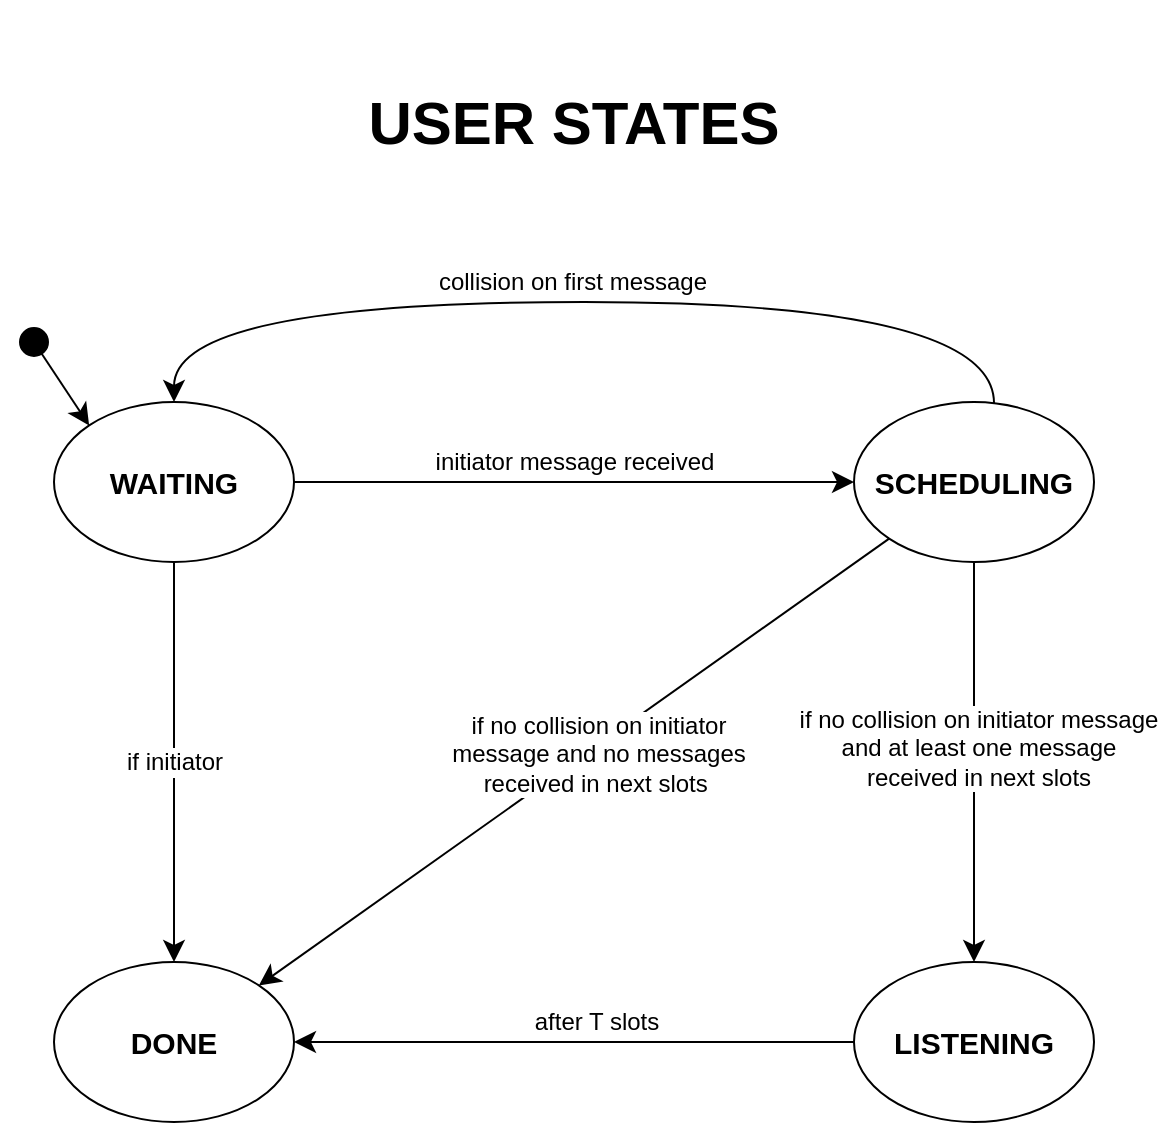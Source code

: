 <mxfile version="11.3.0" type="device" pages="1"><diagram id="B8T460zFQvx8GVhW7jnR" name="Page-1"><mxGraphModel dx="1076" dy="768" grid="1" gridSize="10" guides="1" tooltips="1" connect="1" arrows="1" fold="1" page="1" pageScale="1" pageWidth="2339" pageHeight="3300" math="0" shadow="0"><root><mxCell id="0"/><mxCell id="1" parent="0"/><mxCell id="Bd56KC_fcDEm0WZMGaIm-6" value="&lt;font style=&quot;font-size: 12px&quot;&gt;initiator message received&lt;/font&gt;" style="edgeStyle=orthogonalEdgeStyle;rounded=0;orthogonalLoop=1;jettySize=auto;html=1;entryX=0;entryY=0.5;entryDx=0;entryDy=0;curved=1;fontSize=12;endSize=8;" parent="1" source="Bd56KC_fcDEm0WZMGaIm-1" target="Bd56KC_fcDEm0WZMGaIm-3" edge="1"><mxGeometry y="10" relative="1" as="geometry"><Array as="points"><mxPoint x="390" y="280"/><mxPoint x="390" y="280"/></Array><mxPoint as="offset"/></mxGeometry></mxCell><mxCell id="Bd56KC_fcDEm0WZMGaIm-7" value="if initiator" style="edgeStyle=orthogonalEdgeStyle;rounded=0;orthogonalLoop=1;jettySize=auto;html=1;fontSize=12;endSize=8;" parent="1" source="Bd56KC_fcDEm0WZMGaIm-1" target="Bd56KC_fcDEm0WZMGaIm-4" edge="1"><mxGeometry relative="1" as="geometry"/></mxCell><mxCell id="Bd56KC_fcDEm0WZMGaIm-1" value="&lt;b&gt;&lt;font style=&quot;font-size: 15px&quot;&gt;WAITING&lt;/font&gt;&lt;/b&gt;" style="ellipse;whiteSpace=wrap;html=1;fontSize=12;" parent="1" vertex="1"><mxGeometry x="140" y="240" width="120" height="80" as="geometry"/></mxCell><mxCell id="Bd56KC_fcDEm0WZMGaIm-14" style="edgeStyle=none;rounded=0;orthogonalLoop=1;jettySize=auto;html=1;entryX=1;entryY=0.5;entryDx=0;entryDy=0;fontSize=12;endSize=8;" parent="1" source="Bd56KC_fcDEm0WZMGaIm-2" target="Bd56KC_fcDEm0WZMGaIm-4" edge="1"><mxGeometry relative="1" as="geometry"/></mxCell><mxCell id="Bd56KC_fcDEm0WZMGaIm-15" value="after T slots" style="text;html=1;resizable=0;points=[];align=center;verticalAlign=middle;labelBackgroundColor=#ffffff;fontSize=12;" parent="Bd56KC_fcDEm0WZMGaIm-14" vertex="1" connectable="0"><mxGeometry x="-0.159" relative="1" as="geometry"><mxPoint x="-12" y="-10" as="offset"/></mxGeometry></mxCell><mxCell id="Bd56KC_fcDEm0WZMGaIm-2" value="&lt;b&gt;&lt;font style=&quot;font-size: 15px&quot;&gt;LISTENING&lt;/font&gt;&lt;/b&gt;" style="ellipse;whiteSpace=wrap;html=1;fontSize=12;" parent="1" vertex="1"><mxGeometry x="540" y="520" width="120" height="80" as="geometry"/></mxCell><mxCell id="Bd56KC_fcDEm0WZMGaIm-8" style="edgeStyle=orthogonalEdgeStyle;rounded=0;orthogonalLoop=1;jettySize=auto;html=1;entryX=0.5;entryY=0;entryDx=0;entryDy=0;fontSize=12;endSize=8;" parent="1" source="Bd56KC_fcDEm0WZMGaIm-3" target="Bd56KC_fcDEm0WZMGaIm-2" edge="1"><mxGeometry relative="1" as="geometry"/></mxCell><mxCell id="Bd56KC_fcDEm0WZMGaIm-11" value="if no collision on initiator message&lt;br style=&quot;font-size: 12px;&quot;&gt;and at least one message &lt;br style=&quot;font-size: 12px;&quot;&gt;received in next slots" style="text;html=1;resizable=0;points=[];align=center;verticalAlign=middle;labelBackgroundColor=#ffffff;fontSize=12;" parent="Bd56KC_fcDEm0WZMGaIm-8" vertex="1" connectable="0"><mxGeometry x="-0.075" y="2" relative="1" as="geometry"><mxPoint as="offset"/></mxGeometry></mxCell><mxCell id="Bd56KC_fcDEm0WZMGaIm-9" style="edgeStyle=orthogonalEdgeStyle;rounded=0;orthogonalLoop=1;jettySize=auto;html=1;entryX=0.5;entryY=0;entryDx=0;entryDy=0;curved=1;fontSize=12;endSize=8;" parent="1" source="Bd56KC_fcDEm0WZMGaIm-3" target="Bd56KC_fcDEm0WZMGaIm-1" edge="1"><mxGeometry relative="1" as="geometry"><Array as="points"><mxPoint x="610" y="190"/><mxPoint x="200" y="190"/></Array></mxGeometry></mxCell><mxCell id="Bd56KC_fcDEm0WZMGaIm-10" value="collision on first message" style="text;html=1;resizable=0;points=[];align=center;verticalAlign=middle;labelBackgroundColor=#ffffff;fontSize=12;" parent="Bd56KC_fcDEm0WZMGaIm-9" vertex="1" connectable="0"><mxGeometry x="0.068" y="-1" relative="1" as="geometry"><mxPoint x="10.5" y="-9" as="offset"/></mxGeometry></mxCell><mxCell id="Bd56KC_fcDEm0WZMGaIm-12" style="rounded=0;orthogonalLoop=1;jettySize=auto;html=1;entryX=1;entryY=0;entryDx=0;entryDy=0;exitX=0;exitY=1;exitDx=0;exitDy=0;fontSize=12;endSize=8;" parent="1" source="Bd56KC_fcDEm0WZMGaIm-3" target="Bd56KC_fcDEm0WZMGaIm-4" edge="1"><mxGeometry relative="1" as="geometry"/></mxCell><mxCell id="Bd56KC_fcDEm0WZMGaIm-13" value="if no collision on initiator &lt;br style=&quot;font-size: 12px&quot;&gt;message and no messages &lt;br style=&quot;font-size: 12px&quot;&gt;received in next slots&amp;nbsp;" style="text;html=1;resizable=0;points=[];align=center;verticalAlign=middle;labelBackgroundColor=#ffffff;fontSize=12;" parent="Bd56KC_fcDEm0WZMGaIm-12" vertex="1" connectable="0"><mxGeometry x="-0.053" y="-3" relative="1" as="geometry"><mxPoint x="5.5" y="4.5" as="offset"/></mxGeometry></mxCell><mxCell id="Bd56KC_fcDEm0WZMGaIm-3" value="&lt;b&gt;&lt;font style=&quot;font-size: 15px&quot;&gt;SCHEDULING&lt;/font&gt;&lt;/b&gt;" style="ellipse;whiteSpace=wrap;html=1;fontSize=12;" parent="1" vertex="1"><mxGeometry x="540" y="240" width="120" height="80" as="geometry"/></mxCell><mxCell id="Bd56KC_fcDEm0WZMGaIm-4" value="&lt;b&gt;&lt;font style=&quot;font-size: 15px&quot;&gt;DONE&lt;/font&gt;&lt;/b&gt;" style="ellipse;whiteSpace=wrap;html=1;fontSize=12;" parent="1" vertex="1"><mxGeometry x="140" y="520" width="120" height="80" as="geometry"/></mxCell><mxCell id="Bd56KC_fcDEm0WZMGaIm-16" value="" style="endArrow=classic;html=1;fontSize=12;entryX=0;entryY=0;entryDx=0;entryDy=0;startArrow=oval;startFill=1;targetPerimeterSpacing=25;sourcePerimeterSpacing=16;endSize=8;startSize=14;" parent="1" target="Bd56KC_fcDEm0WZMGaIm-1" edge="1"><mxGeometry width="50" height="50" relative="1" as="geometry"><mxPoint x="130" y="210" as="sourcePoint"/><mxPoint x="130" y="190" as="targetPoint"/></mxGeometry></mxCell><mxCell id="Bd56KC_fcDEm0WZMGaIm-24" value="&lt;font style=&quot;font-size: 30px&quot;&gt;&lt;b&gt;USER STATES&lt;/b&gt;&lt;/font&gt;" style="text;html=1;strokeColor=none;fillColor=none;align=center;verticalAlign=middle;whiteSpace=wrap;rounded=0;fontSize=12;" parent="1" vertex="1"><mxGeometry x="200" y="90" width="400" height="20" as="geometry"/></mxCell><mxCell id="siCfa0FpTH5Ko_WMgdCp-1" value="" style="endArrow=none;html=1;" edge="1" parent="1"><mxGeometry width="50" height="50" relative="1" as="geometry"><mxPoint x="400" y="40" as="sourcePoint"/><mxPoint x="400" y="40" as="targetPoint"/><Array as="points"><mxPoint x="400" y="40"/></Array></mxGeometry></mxCell></root></mxGraphModel></diagram></mxfile>